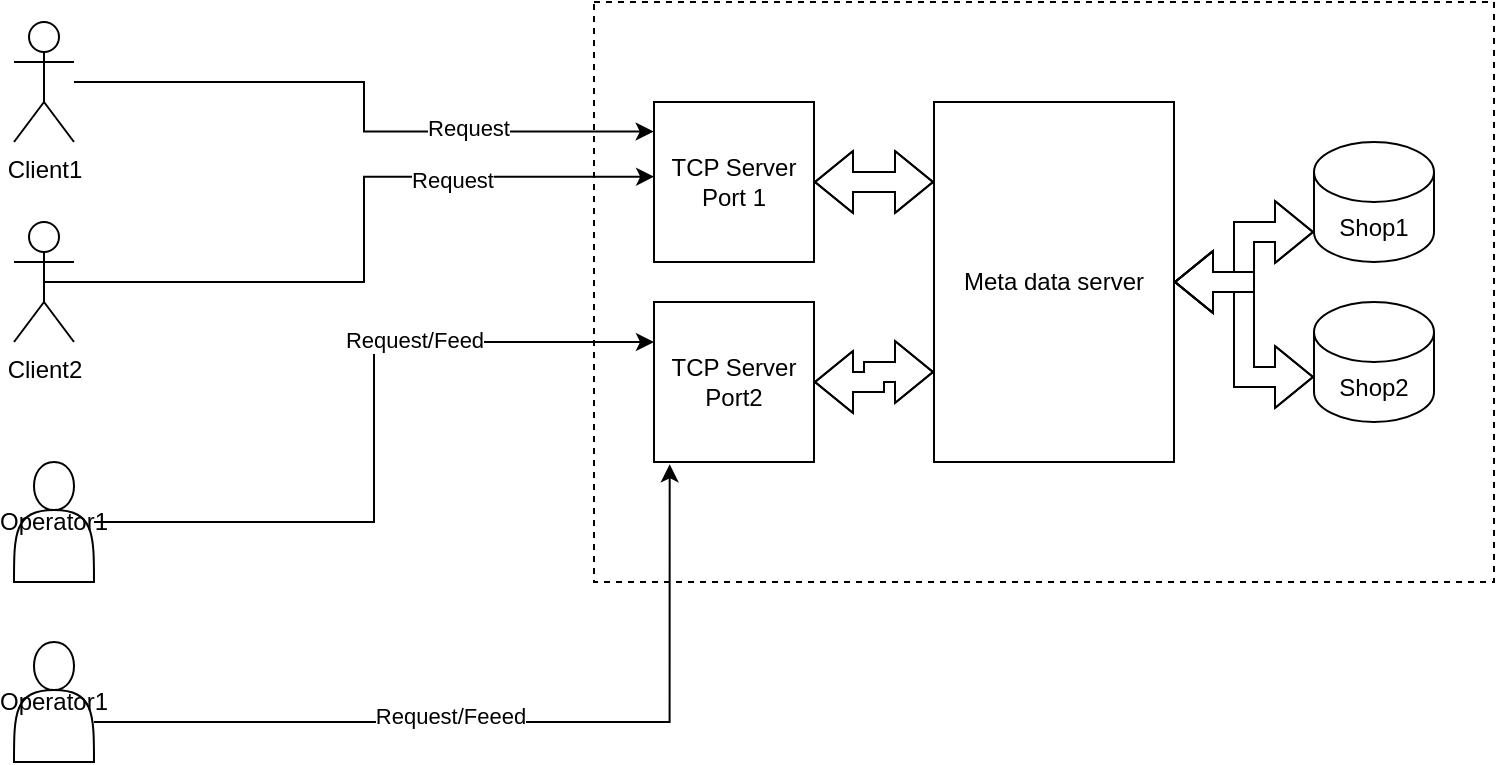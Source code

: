 <mxfile version="17.4.0" type="github">
  <diagram id="fMHWQvs6DFc2gVs2D1hp" name="Page-1">
    <mxGraphModel dx="858" dy="433" grid="1" gridSize="10" guides="1" tooltips="1" connect="1" arrows="1" fold="1" page="1" pageScale="1" pageWidth="850" pageHeight="1100" math="0" shadow="0">
      <root>
        <mxCell id="0" />
        <mxCell id="1" parent="0" />
        <mxCell id="iMjQ1TUkrXO3riktz-YC-27" value="" style="rounded=0;whiteSpace=wrap;html=1;dashed=1;" vertex="1" parent="1">
          <mxGeometry x="380" y="70" width="450" height="290" as="geometry" />
        </mxCell>
        <mxCell id="iMjQ1TUkrXO3riktz-YC-1" value="Shop1" style="shape=cylinder3;whiteSpace=wrap;html=1;boundedLbl=1;backgroundOutline=1;size=15;" vertex="1" parent="1">
          <mxGeometry x="740" y="140" width="60" height="60" as="geometry" />
        </mxCell>
        <mxCell id="iMjQ1TUkrXO3riktz-YC-24" style="edgeStyle=orthogonalEdgeStyle;shape=flexArrow;rounded=0;orthogonalLoop=1;jettySize=auto;html=1;shadow=0;startArrow=block;" edge="1" parent="1" source="iMjQ1TUkrXO3riktz-YC-2">
          <mxGeometry relative="1" as="geometry">
            <mxPoint x="550" y="160" as="targetPoint" />
          </mxGeometry>
        </mxCell>
        <mxCell id="iMjQ1TUkrXO3riktz-YC-2" value="TCP Server Port 1" style="whiteSpace=wrap;html=1;aspect=fixed;" vertex="1" parent="1">
          <mxGeometry x="410" y="120" width="80" height="80" as="geometry" />
        </mxCell>
        <mxCell id="iMjQ1TUkrXO3riktz-YC-6" style="edgeStyle=orthogonalEdgeStyle;rounded=0;orthogonalLoop=1;jettySize=auto;html=1;entryX=-0.002;entryY=0.185;entryDx=0;entryDy=0;entryPerimeter=0;" edge="1" parent="1" source="iMjQ1TUkrXO3riktz-YC-3" target="iMjQ1TUkrXO3riktz-YC-2">
          <mxGeometry relative="1" as="geometry" />
        </mxCell>
        <mxCell id="iMjQ1TUkrXO3riktz-YC-11" value="Request" style="edgeLabel;html=1;align=center;verticalAlign=middle;resizable=0;points=[];" vertex="1" connectable="0" parent="iMjQ1TUkrXO3riktz-YC-6">
          <mxGeometry x="0.407" y="2" relative="1" as="geometry">
            <mxPoint as="offset" />
          </mxGeometry>
        </mxCell>
        <mxCell id="iMjQ1TUkrXO3riktz-YC-3" value="Client1" style="shape=umlActor;verticalLabelPosition=bottom;verticalAlign=top;html=1;outlineConnect=0;" vertex="1" parent="1">
          <mxGeometry x="90" y="80" width="30" height="60" as="geometry" />
        </mxCell>
        <mxCell id="iMjQ1TUkrXO3riktz-YC-5" style="edgeStyle=orthogonalEdgeStyle;rounded=0;orthogonalLoop=1;jettySize=auto;html=1;exitX=0.5;exitY=0.5;exitDx=0;exitDy=0;exitPerimeter=0;entryX=0.001;entryY=0.467;entryDx=0;entryDy=0;entryPerimeter=0;" edge="1" parent="1" source="iMjQ1TUkrXO3riktz-YC-4" target="iMjQ1TUkrXO3riktz-YC-2">
          <mxGeometry relative="1" as="geometry" />
        </mxCell>
        <mxCell id="iMjQ1TUkrXO3riktz-YC-12" value="Request" style="edgeLabel;html=1;align=center;verticalAlign=middle;resizable=0;points=[];" vertex="1" connectable="0" parent="iMjQ1TUkrXO3riktz-YC-5">
          <mxGeometry x="0.432" y="-1" relative="1" as="geometry">
            <mxPoint as="offset" />
          </mxGeometry>
        </mxCell>
        <mxCell id="iMjQ1TUkrXO3riktz-YC-4" value="Client2" style="shape=umlActor;verticalLabelPosition=bottom;verticalAlign=top;html=1;outlineConnect=0;" vertex="1" parent="1">
          <mxGeometry x="90" y="180" width="30" height="60" as="geometry" />
        </mxCell>
        <mxCell id="iMjQ1TUkrXO3riktz-YC-8" style="edgeStyle=orthogonalEdgeStyle;rounded=0;orthogonalLoop=1;jettySize=auto;html=1;entryX=0;entryY=0.25;entryDx=0;entryDy=0;" edge="1" parent="1" source="iMjQ1TUkrXO3riktz-YC-7" target="iMjQ1TUkrXO3riktz-YC-15">
          <mxGeometry relative="1" as="geometry">
            <mxPoint x="360" y="330" as="targetPoint" />
          </mxGeometry>
        </mxCell>
        <mxCell id="iMjQ1TUkrXO3riktz-YC-13" value="Request/Feed" style="edgeLabel;html=1;align=center;verticalAlign=middle;resizable=0;points=[];" vertex="1" connectable="0" parent="iMjQ1TUkrXO3riktz-YC-8">
          <mxGeometry x="0.348" y="1" relative="1" as="geometry">
            <mxPoint as="offset" />
          </mxGeometry>
        </mxCell>
        <mxCell id="iMjQ1TUkrXO3riktz-YC-7" value="Operator1" style="shape=actor;whiteSpace=wrap;html=1;" vertex="1" parent="1">
          <mxGeometry x="90" y="300" width="40" height="60" as="geometry" />
        </mxCell>
        <mxCell id="iMjQ1TUkrXO3riktz-YC-10" style="edgeStyle=orthogonalEdgeStyle;rounded=0;orthogonalLoop=1;jettySize=auto;html=1;entryX=0.098;entryY=1.014;entryDx=0;entryDy=0;entryPerimeter=0;" edge="1" parent="1" source="iMjQ1TUkrXO3riktz-YC-9" target="iMjQ1TUkrXO3riktz-YC-15">
          <mxGeometry relative="1" as="geometry">
            <mxPoint x="420" y="380" as="targetPoint" />
            <Array as="points">
              <mxPoint x="418" y="430" />
            </Array>
          </mxGeometry>
        </mxCell>
        <mxCell id="iMjQ1TUkrXO3riktz-YC-14" value="Request/Feeed" style="edgeLabel;html=1;align=center;verticalAlign=middle;resizable=0;points=[];" vertex="1" connectable="0" parent="iMjQ1TUkrXO3riktz-YC-10">
          <mxGeometry x="-0.146" y="3" relative="1" as="geometry">
            <mxPoint as="offset" />
          </mxGeometry>
        </mxCell>
        <mxCell id="iMjQ1TUkrXO3riktz-YC-9" value="Operator1" style="shape=actor;whiteSpace=wrap;html=1;" vertex="1" parent="1">
          <mxGeometry x="90" y="390" width="40" height="60" as="geometry" />
        </mxCell>
        <mxCell id="iMjQ1TUkrXO3riktz-YC-25" style="edgeStyle=orthogonalEdgeStyle;shape=flexArrow;rounded=0;orthogonalLoop=1;jettySize=auto;html=1;entryX=0;entryY=0.75;entryDx=0;entryDy=0;startArrow=block;" edge="1" parent="1" source="iMjQ1TUkrXO3riktz-YC-15" target="iMjQ1TUkrXO3riktz-YC-20">
          <mxGeometry relative="1" as="geometry" />
        </mxCell>
        <mxCell id="iMjQ1TUkrXO3riktz-YC-15" value="TCP Server Port2" style="whiteSpace=wrap;html=1;aspect=fixed;" vertex="1" parent="1">
          <mxGeometry x="410" y="220" width="80" height="80" as="geometry" />
        </mxCell>
        <mxCell id="iMjQ1TUkrXO3riktz-YC-22" style="edgeStyle=orthogonalEdgeStyle;rounded=0;orthogonalLoop=1;jettySize=auto;html=1;entryX=0;entryY=1;entryDx=0;entryDy=-15;entryPerimeter=0;shape=flexArrow;startArrow=block;" edge="1" parent="1" source="iMjQ1TUkrXO3riktz-YC-20" target="iMjQ1TUkrXO3riktz-YC-1">
          <mxGeometry relative="1" as="geometry" />
        </mxCell>
        <mxCell id="iMjQ1TUkrXO3riktz-YC-23" style="edgeStyle=orthogonalEdgeStyle;shape=flexArrow;rounded=0;orthogonalLoop=1;jettySize=auto;html=1;entryX=0;entryY=0;entryDx=0;entryDy=37.5;entryPerimeter=0;startArrow=block;" edge="1" parent="1" source="iMjQ1TUkrXO3riktz-YC-20" target="iMjQ1TUkrXO3riktz-YC-21">
          <mxGeometry relative="1" as="geometry" />
        </mxCell>
        <mxCell id="iMjQ1TUkrXO3riktz-YC-20" value="Meta data server" style="rounded=0;whiteSpace=wrap;html=1;" vertex="1" parent="1">
          <mxGeometry x="550" y="120" width="120" height="180" as="geometry" />
        </mxCell>
        <mxCell id="iMjQ1TUkrXO3riktz-YC-21" value="Shop2" style="shape=cylinder3;whiteSpace=wrap;html=1;boundedLbl=1;backgroundOutline=1;size=15;" vertex="1" parent="1">
          <mxGeometry x="740" y="220" width="60" height="60" as="geometry" />
        </mxCell>
      </root>
    </mxGraphModel>
  </diagram>
</mxfile>

